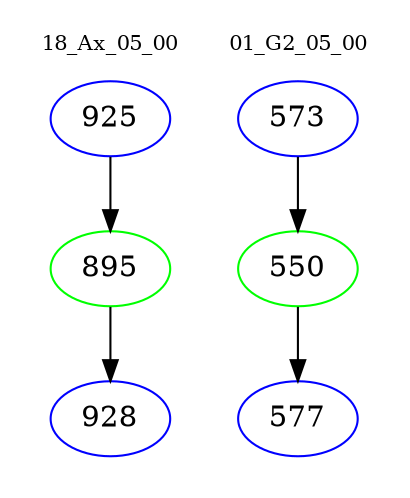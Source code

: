 digraph{
subgraph cluster_0 {
color = white
label = "18_Ax_05_00";
fontsize=10;
T0_925 [label="925", color="blue"]
T0_925 -> T0_895 [color="black"]
T0_895 [label="895", color="green"]
T0_895 -> T0_928 [color="black"]
T0_928 [label="928", color="blue"]
}
subgraph cluster_1 {
color = white
label = "01_G2_05_00";
fontsize=10;
T1_573 [label="573", color="blue"]
T1_573 -> T1_550 [color="black"]
T1_550 [label="550", color="green"]
T1_550 -> T1_577 [color="black"]
T1_577 [label="577", color="blue"]
}
}
